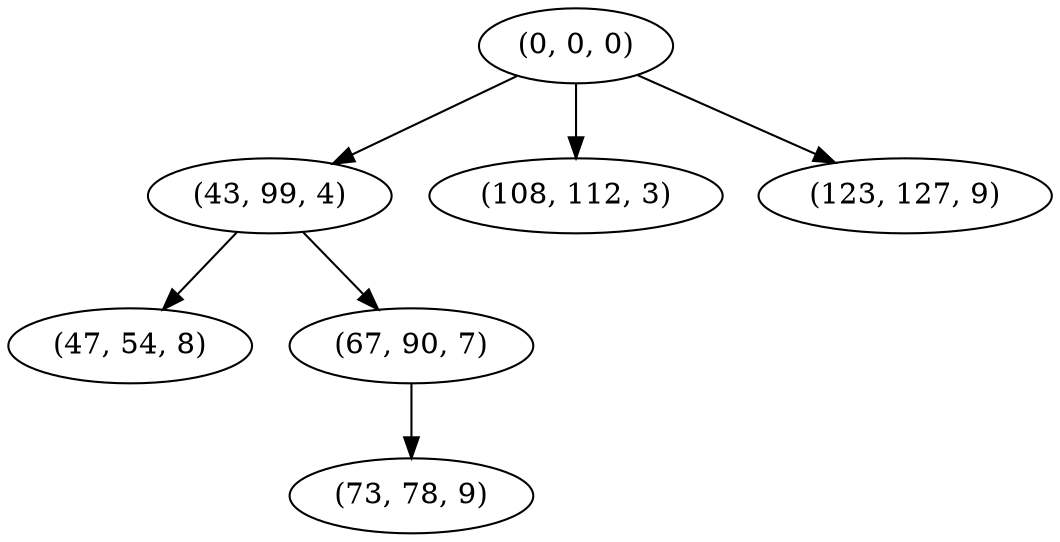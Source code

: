 digraph tree {
    "(0, 0, 0)";
    "(43, 99, 4)";
    "(47, 54, 8)";
    "(67, 90, 7)";
    "(73, 78, 9)";
    "(108, 112, 3)";
    "(123, 127, 9)";
    "(0, 0, 0)" -> "(43, 99, 4)";
    "(0, 0, 0)" -> "(108, 112, 3)";
    "(0, 0, 0)" -> "(123, 127, 9)";
    "(43, 99, 4)" -> "(47, 54, 8)";
    "(43, 99, 4)" -> "(67, 90, 7)";
    "(67, 90, 7)" -> "(73, 78, 9)";
}
